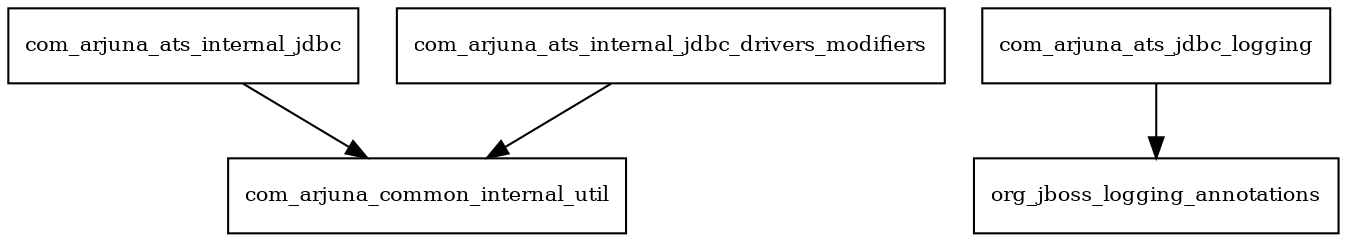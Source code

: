 digraph jdbc_5_9_2_Final_package_dependencies {
  node [shape = box, fontsize=10.0];
  com_arjuna_ats_internal_jdbc -> com_arjuna_common_internal_util;
  com_arjuna_ats_internal_jdbc_drivers_modifiers -> com_arjuna_common_internal_util;
  com_arjuna_ats_jdbc_logging -> org_jboss_logging_annotations;
}
